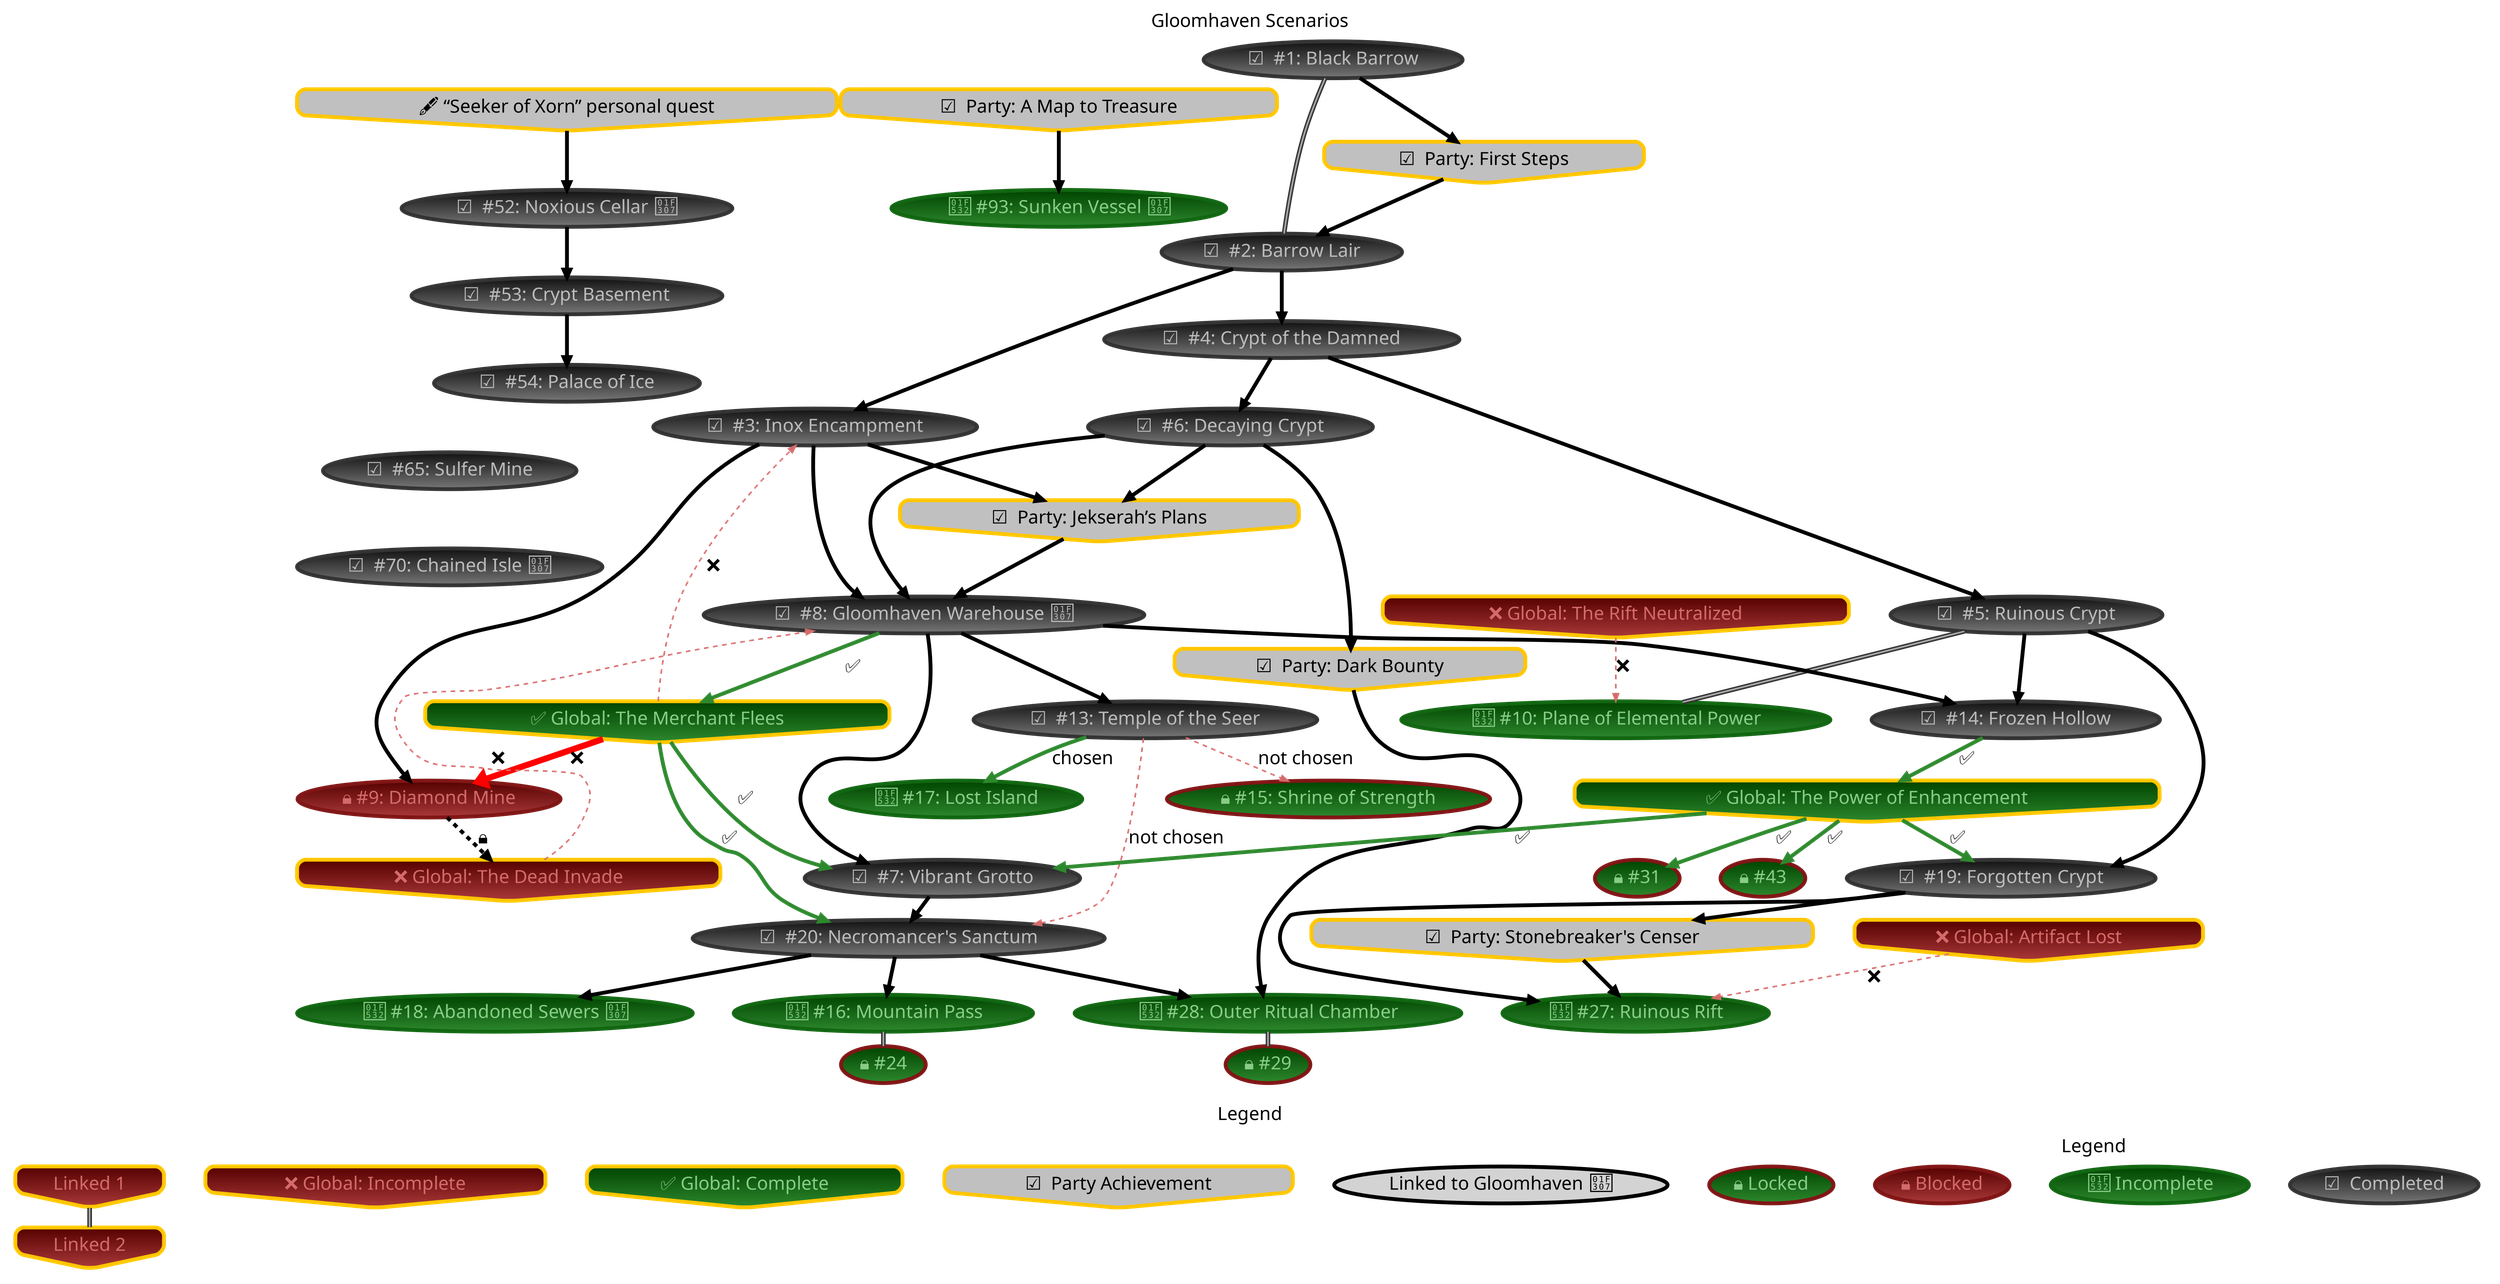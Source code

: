 digraph
{
	// Set up the Gloomhaven font Pirata One (Needs PirataOne-Gloomhaven.ttf installed from the Creator Pack)
	graph [fontname = "Pirata One", fontsize = 24, penwidth = 5, bgcolor="transparent"];
	node  [fontname = "Pirata One", fontsize = 24, penwidth = 5, style="rounded,filled" gradientangle="270" ];
	edge  [fontname = "Pirata One", fontsize = 24, penwidth = 5];

	nodesep = 0.75;
	ranksep = 0.25;

	subgraph cluster_main
	{
		label = "Gloomhaven Scenarios";
		pencolor = transparent;

		// Scenario nodes
		{
			node [fillcolor="#111111:#777777" color="#333333" fontcolor="#BBBBBB"];
			 1 [label = "☑️  #1: Black Barrow"];
			 2 [label = "☑️  #2: Barrow Lair"];
			 3 [label = "☑️  #3: Inox Encampment"];
			 4 [label = "☑️  #4: Crypt of the Damned"];
			 5 [label = "☑️  #5: Ruinous Crypt"];
			 6 [label = "☑️  #6: Decaying Crypt"];
			 7 [label = "☑️  #7: Vibrant Grotto"];
			 8 [label = "☑️  #8: Gloomhaven Warehouse 🌇"];
			13 [label = "☑️  #13: Temple of the Seer"];
			14 [label = "☑️  #14: Frozen Hollow"];
			19 [label = "☑️  #19: Forgotten Crypt"];
			20 [label = "☑️  #20: Necromancer's Sanctum"];
			52 [label = "☑️  #52: Noxious Cellar 🌇"];
			53 [label = "☑️  #53: Crypt Basement"];
			54 [label = "☑️  #54: Palace of Ice"];
			65 [label = "☑️  #65: Sulfer Mine"];
			70 [label = "☑️  #70: Chained Isle 🌇"];
		}

		{
			node [fillcolor="#004400:#2D882D" color="#116611" fontcolor="#88CC88"];
			10 [label = "🔲 #10: Plane of Elemental Power"];
			16 [label = "🔲 #16: Mountain Pass"];
			17 [label = "🔲 #17: Lost Island"];
			18 [label = "🔲 #18: Abandoned Sewers 🌇"];
			27 [label = "🔲 #27: Ruinous Rift"];
			28 [label = "🔲 #28: Outer Ritual Chamber"];
			93 [label = "🔲 #93: Sunken Vessel 🌇"];
		}

		{
			node [fillcolor="#550000:#AA3939" color="#801515" fontcolor="#D46A6A"];
			9 [label = "🔒 #9: Diamond Mine"];
		}

		{
			node [fillcolor="#004400:#2D882D" color="#801515" fontcolor="#88CC88"];
			15 [label = "🔒 #15: Shrine of Strength"];
			24 [label = "🔒 #24"];
			29 [label = "🔒 #29"];
			31 [label = "🔒 #31"];
			43 [label = "🔒 #43"];
		}

		{
			// Achievement Nodes
			// Gold border
			node [shape = invhouse, color="#FFC500"];

			{
				node [fillcolor="gray"];
				// Party achievement nodes
				party_first_steps           [label = "☑️  Party: First Steps"];
				party_jekserahs_plans       [label = "☑️  Party: Jekserah’s Plans"];
				party_dark_bounty           [label = "☑️  Party: Dark Bounty"];
				party_stonebreakers_censer  [label = "☑️  Party: Stonebreaker's Censer"];
				party_map_to_treasure       [label = "☑️  Party: A Map to Treasure"];
			}

			// Global achievement nodes
			{
				node [fillcolor="#004400:#2D882D" fontcolor="#88CC88"];
				global_merchant_flees       [label = "✅ Global: The Merchant Flees"];
				global_power_of_enhancement [label = "✅ Global: The Power of Enhancement"];
			}
			{
				node [fillcolor="#550000:#AA3939" fontcolor="#D46A6A"];
				global_dead_inside          [label = "❌ Global: The Dead Invade"];
				global_rift_neutralized     [label = "❌ Global: The Rift Neutralized"];
				global_artifact_lost        [label = "❌ Global: Artifact Lost"];
			}

			{
				node [fillcolor="gray"];
				quest_seeker_of_xorn        [label = "🖋️ “Seeker of Xorn” personal quest"];
			}
		}

		{rank = source 1}
		// {rank = max 54 65 70 93}

		// Scenario unlocks
		                                1 -> {/* 2, */ party_first_steps};
		party_first_steps           ->  2 -> {3, 4};
		                                3 -> {8, 9, party_jekserahs_plans};
		                                4 -> {5, 6};
		                                5 -> {/* 10, */ 14, 19};
		                                6 -> {8, party_jekserahs_plans, party_dark_bounty};
		                                7 -> {20};
		party_jekserahs_plans       ->  8 -> {7, 13, 14};
		                               19 -> {27, party_stonebreakers_censer};
		                               20 -> {16, 18, 28};
		party_stonebreakers_censer  -> 27
		party_dark_bounty           -> 28
		quest_seeker_of_xorn        -> 52 -> {53}
		                               53 -> {54}
		party_map_to_treasure       -> 93

		subgraph OptionsChosen
		{
			edge [color = "#2D882D"   label = "chosen"];

		                               13 -> {17};
		}

		subgraph OptionsNotChosen
		{
			edge [color = "#D46A6A"   label = "not chosen" style = dashed, penwidth = 2];

		                               13 -> {15, 20};
		}

		// Global achievement requirements
		subgraph GlobalAchievements
		{
			// Incomplete at the time
			subgraph IncompleteGlobalAchievements
			{
				edge [color = "#D46A6A"   label = "❌" style = dashed, penwidth = 2];

				global_merchant_flees       ->  3;
				global_dead_inside          ->  8;
				global_rift_neutralized     -> 10;
				global_artifact_lost        -> 27;
			}

			subgraph BlockedGlobalAchievementUnlocks
			{
				edge [color = "red"   label = "❌", penwidth = 8];

				global_merchant_flees       ->  9;
			}

			subgraph BlockedGlobalAchievementRequirements
			{
				edge [label = "🔒" style = dashed];

				9                           -> global_dead_inside;
			}

			subgraph CompleteGlobalAchievements
			{
				edge [color = "#2D882D" label = "✅"];

				 8 -> global_merchant_flees       -> {7, 20};
				14 -> global_power_of_enhancement -> {7, 19, 31, 43};
			}
		}

		// Scenario links (physical connections)
		subgraph ScenarioLinks
		{
			edge [dir = none, color = "gray20:gray66:gray20", penwidth = 2];

			1 ->  2;
			5 -> 10;
			16 -> 24;
			28 -> 29;
		}
	}

	subgraph cluster_legend
	{
		label = "Legend";
		pencolor = transparent;

		linked     [label = "Linked to Gloomhaven 🌇"];

		subgraph cluster_basic
		{
		completed  [fillcolor="#111111:#777777" color="#333333" fontcolor="#BBBBBB" label = "☑️  Completed"];
		incomplete [fillcolor="#004400:#2D882D" color="#116611" fontcolor="#88CC88" label = "🔲 Incomplete"];
		blocked    [fillcolor="#550000:#AA3939" color="#801515" fontcolor="#D46A6A" label = "🔒 Blocked"];
		locked     [fillcolor="#004400:#2D882D" color="#801515" fontcolor="#88CC88" label = "🔒 Locked"];
		}

		node [shape = invhouse, color="#FFC500"];
		node [fillcolor="gray"];
		party_achievement [label = "☑️  Party Achievement"];
		node [fillcolor="#004400:#2D882D" fontcolor="#88CC88"];
		global_complete   [label = "✅ Global: Complete"];
		node [fillcolor="#550000:#AA3939" fontcolor="#D46A6A"];
		global_incomplete [label = "❌ Global: Incomplete"];

		linked1     [label = "Linked 1"];
		linked2     [label = "Linked 2"];
		edge [dir = none, color = "gray20:gray66:gray20", penwidth = 2];
		linked1 -> linked2;
	}

	{24, 29} -> completed [style = invis, weight = 0.1];
}

